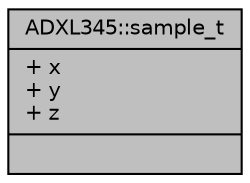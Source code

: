 digraph "ADXL345::sample_t"
{
  edge [fontname="Helvetica",fontsize="10",labelfontname="Helvetica",labelfontsize="10"];
  node [fontname="Helvetica",fontsize="10",shape=record];
  Node1 [label="{ADXL345::sample_t\n|+ x\l+ y\l+ z\l|}",height=0.2,width=0.4,color="black", fillcolor="grey75", style="filled", fontcolor="black"];
}
